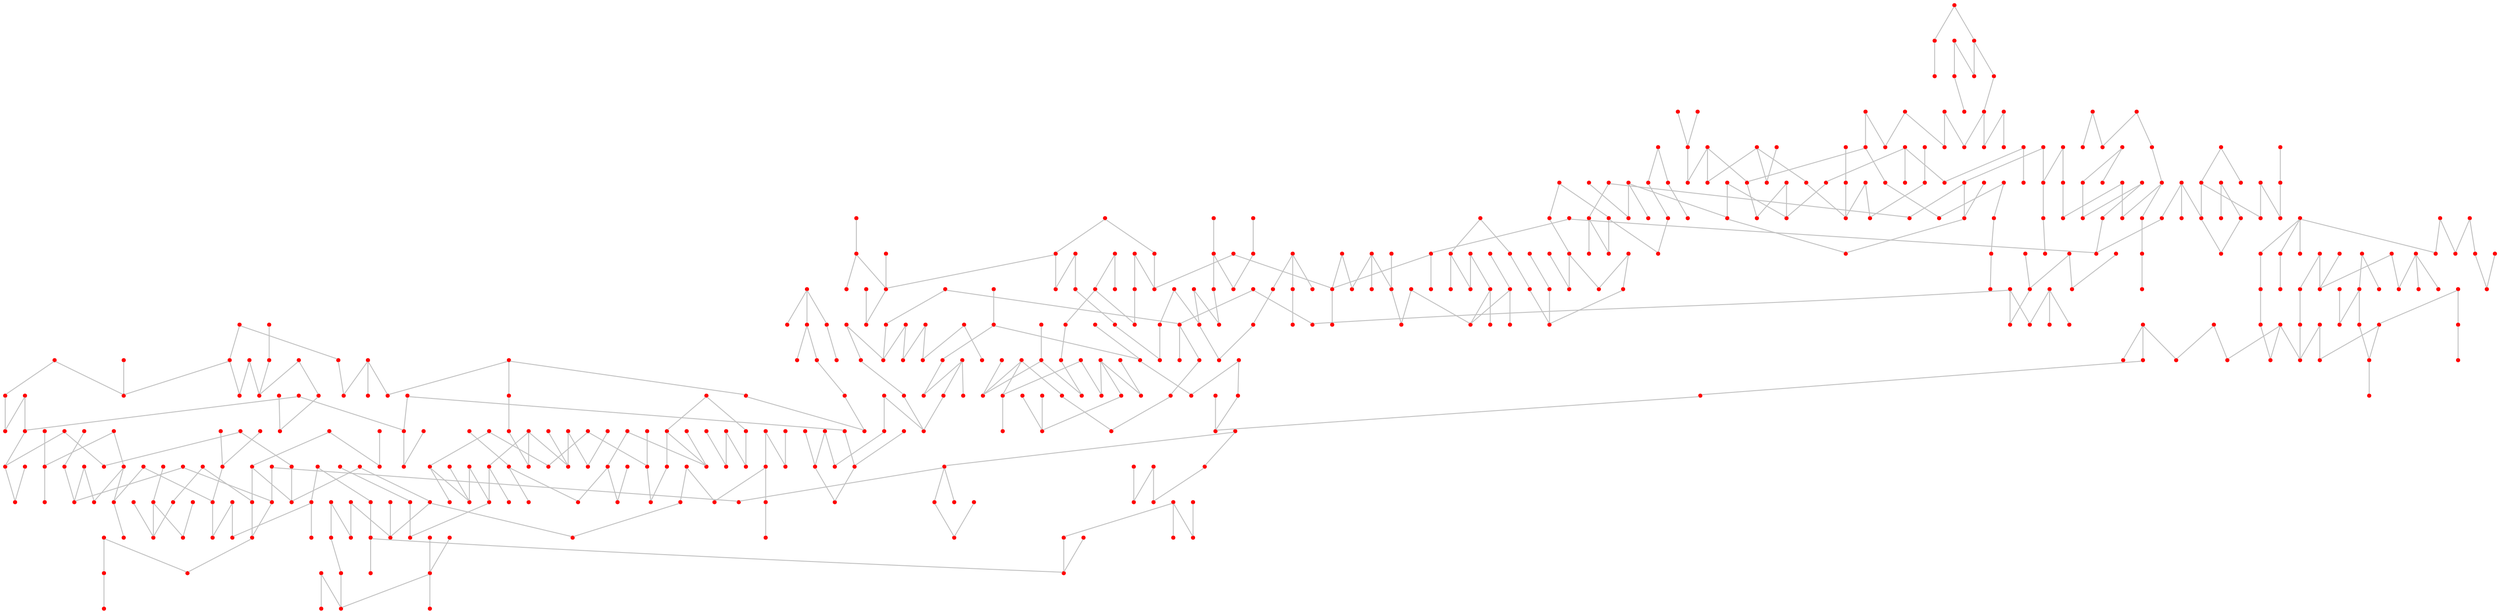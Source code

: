 graph {
	0 [color=red pos="0.3517274684859548,0.2370518096036638!" shape=point]
	1 [color=red pos="1.5792302982803048,2.03276057675794!" shape=point]
	2 [color=red pos="3.975371419140703,3.938641395704263!" shape=point]
	3 [color=red pos="1.9848417841210901,1.0213774277176224!" shape=point]
	4 [color=red pos="1.923145397673883,2.530589422005748!" shape=point]
	5 [color=red pos="0.7516578835816494,1.1096120975234105!" shape=point]
	6 [color=red pos="0.40610075414151314,3.0517814511703056!" shape=point]
	7 [color=red pos="2.243244644068139,3.405721314765057!" shape=point]
	8 [color=red pos="0.3757996949662692,3.313151112382612!" shape=point]
	9 [color=red pos="2.661561047123314,3.8623735046445913!" shape=point]
	10 [color=red pos="3.0417413083044327,1.6720172953031676!" shape=point]
	11 [color=red pos="3.3212357995581065,3.347755931094266!" shape=point]
	12 [color=red pos="1.8045623207651729,2.341246391093221!" shape=point]
	13 [color=red pos="1.873079155726876,2.409614321984688!" shape=point]
	14 [color=red pos="3.504476000759697,1.629675868357467!" shape=point]
	15 [color=red pos="3.523797703769182,1.6864488410926914!" shape=point]
	16 [color=red pos="0.8901248921188647,1.5527487381377658!" shape=point]
	17 [color=red pos="3.50039463395324,3.559959891751735!" shape=point]
	18 [color=red pos="3.5862355488195985,3.9198949405993186!" shape=point]
	19 [color=red pos="2.8007988132478476,1.5699576370458175!" shape=point]
	20 [color=red pos="1.634804000791152,1.4590511744475334!" shape=point]
	21 [color=red pos="3.17927447994865,0.07923352037603415!" shape=point]
	22 [color=red pos="2.9665240433320523,3.6221974223563334!" shape=point]
	23 [color=red pos="0.39708545695414754,0.3644792357490818!" shape=point]
	24 [color=red pos="0.09231105189198452,1.4853728072489378!" shape=point]
	25 [color=red pos="3.978852832002405,0.11057622785760923!" shape=point]
	26 [color=red pos="2.4253021635965557,2.684575972583307!" shape=point]
	27 [color=red pos="1.3831068704706428,3.7339227259934438!" shape=point]
	28 [color=red pos="1.8883857913233228,1.5754232947722646!" shape=point]
	29 [color=red pos="1.0448243320631514,2.178714013566558!" shape=point]
	30 [color=red pos="2.9985676162736716,3.317460979117295!" shape=point]
	31 [color=red pos="1.8110120938442624,0.6946472283885528!" shape=point]
	32 [color=red pos="3.003013929346968,0.18215179517961033!" shape=point]
	33 [color=red pos="0.36227026423662245,1.056357601453167!" shape=point]
	34 [color=red pos="3.6312558896109355,1.3356550034056869!" shape=point]
	35 [color=red pos="0.7535508784752771,3.948169502995995!" shape=point]
	36 [color=red pos="3.104307295567777,3.939749978395154!" shape=point]
	37 [color=red pos="0.4582946387000808,3.243508093673599!" shape=point]
	38 [color=red pos="1.4189606687781264,1.1485300958937366!" shape=point]
	39 [color=red pos="3.924945063107854,3.7962848176762596!" shape=point]
	40 [color=red pos="1.4173117284551844,1.002301060517032!" shape=point]
	41 [color=red pos="0.6712445501465902,3.865914036757357!" shape=point]
	42 [color=red pos="0.32182101490913695,1.8653152391094054!" shape=point]
	43 [color=red pos="2.4411680311289965,1.4966426787696738!" shape=point]
	44 [color=red pos="2.5474528457728773,2.3619836063239434!" shape=point]
	45 [color=red pos="1.4424147826681395,0.36249838686243807!" shape=point]
	46 [color=red pos="3.684354299155233,3.9925509695697814!" shape=point]
	47 [color=red pos="2.3984195907633667,1.372561098569208!" shape=point]
	48 [color=red pos="0.7862885147093364,3.391589507623732!" shape=point]
	49 [color=red pos="1.36575469892201,1.0320409289193577!" shape=point]
	50 [color=red pos="2.1021857979311642,2.9094151966289927!" shape=point]
	51 [color=red pos="2.163147733214853,0.43151926387767814!" shape=point]
	52 [color=red pos="1.867419088248564,3.291106611949424!" shape=point]
	53 [color=red pos="0.6643338578856501,1.548163548177195!" shape=point]
	54 [color=red pos="2.752755713545973,0.6320702815385655!" shape=point]
	55 [color=red pos="1.9591944292931087,3.0069648736566505!" shape=point]
	56 [color=red pos="3.706966341944189,2.412608503418413!" shape=point]
	57 [color=red pos="3.8505679237266364,1.6980180459027134!" shape=point]
	58 [color=red pos="1.0064344398018799,1.429822365103826!" shape=point]
	59 [color=red pos="1.3160326809826652,1.64316093695341!" shape=point]
	60 [color=red pos="2.2204749603344656,1.8045383077882597!" shape=point]
	61 [color=red pos="2.5687453494343924,1.2517281232785002!" shape=point]
	62 [color=red pos="1.2835401621294826,3.944335012565976!" shape=point]
	63 [color=red pos="2.3400852687414653,0.283034273980205!" shape=point]
	64 [color=red pos="3.1071014560852204,3.5725285290685913!" shape=point]
	65 [color=red pos="1.6626562731570815,1.303586452882298!" shape=point]
	66 [color=red pos="3.0329162749779917,2.832345218554992!" shape=point]
	67 [color=red pos="2.9788325356242704,0.7700702788391882!" shape=point]
	68 [color=red pos="2.6833494969152047,1.3570552687962252!" shape=point]
	69 [color=red pos="3.636193492522181,2.396845907008293!" shape=point]
	70 [color=red pos="2.662244050516106,0.306298635742257!" shape=point]
	71 [color=red pos="3.1932222347448858,2.5145832017991236!" shape=point]
	72 [color=red pos="2.8712402098175773,2.064899678825174!" shape=point]
	73 [color=red pos="1.3613067748445973,2.385555844630185!" shape=point]
	74 [color=red pos="2.809441446321,0.6477443549826973!" shape=point]
	75 [color=red pos="0.6628690916610829,0.48959713861706433!" shape=point]
	76 [color=red pos="3.6779419498356907,2.6410770170962157!" shape=point]
	77 [color=red pos="3.5191484655636502,1.16761359395394!" shape=point]
	78 [color=red pos="2.9366893713468034,0.4063766343739639!" shape=point]
	79 [color=red pos="2.0281641161055104,1.5295291853861936!" shape=point]
	80 [color=red pos="3.8899015782249338,1.8776646269090107!" shape=point]
	81 [color=red pos="1.23972798697843,1.4126508404586353!" shape=point]
	82 [color=red pos="3.907521854049104,2.4714039476808316!" shape=point]
	83 [color=red pos="0.33897675662482385,2.7164572575744472!" shape=point]
	84 [color=red pos="2.048782329504926,0.26396328354655285!" shape=point]
	85 [color=red pos="1.8870314279657334,1.338098889930218!" shape=point]
	86 [color=red pos="1.8986511283717453,1.6260164214380453!" shape=point]
	87 [color=red pos="0.3014100588080004,3.4421778840790442!" shape=point]
	88 [color=red pos="3.808285286810829,3.2710240109760056!" shape=point]
	89 [color=red pos="3.6945223147460946,0.1722661077440848!" shape=point]
	90 [color=red pos="1.6123061571559067,2.07735378322896!" shape=point]
	91 [color=red pos="3.535631649529736,1.9179008115074012!" shape=point]
	92 [color=red pos="3.8731515296284003,0.3045574987324837!" shape=point]
	93 [color=red pos="0.3364399289955058,0.12122778451258309!" shape=point]
	94 [color=red pos="3.436731602361928,0.999120138265392!" shape=point]
	95 [color=red pos="1.5052126208952403,1.860297492481155!" shape=point]
	96 [color=red pos="0.6296592846766242,3.6981681619657216!" shape=point]
	97 [color=red pos="3.4540988046007692,0.48936016452035025!" shape=point]
	98 [color=red pos="3.1997576588171475,2.6820305720710906!" shape=point]
	99 [color=red pos="0.9294719087885057,2.301073754372527!" shape=point]
	100 [color=red pos="2.2669788467843865,2.7700729275143328!" shape=point]
	101 [color=red pos="0.2247678957211079,0.14613254252825936!" shape=point]
	102 [color=red pos="1.5366546377668184,3.864039853508111!" shape=point]
	103 [color=red pos="1.661980986572714,1.7871637464543126!" shape=point]
	104 [color=red pos="3.124642240968196,0.6172771870815272!" shape=point]
	105 [color=red pos="0.3347276947133646,3.928195219183495!" shape=point]
	106 [color=red pos="3.490088613968682,0.050694184517240615!" shape=point]
	107 [color=red pos="2.916316434249119,2.5318829957077487!" shape=point]
	108 [color=red pos="3.152344265898565,2.9796727138139407!" shape=point]
	109 [color=red pos="2.553926993081256,2.4326339889530035!" shape=point]
	110 [color=red pos="2.1129950010299456,2.9070965554691655!" shape=point]
	111 [color=red pos="2.2017032250968236,0.9732969377883509!" shape=point]
	112 [color=red pos="0.11955482860739419,2.9736428656735834!" shape=point]
	113 [color=red pos="2.164098747328481,1.4930560239389905!" shape=point]
	114 [color=red pos="0.7308416264576207,0.030951313523901458!" shape=point]
	115 [color=red pos="2.285601677027904,0.3782471933643303!" shape=point]
	116 [color=red pos="2.0492757301440045,0.028674777232585935!" shape=point]
	117 [color=red pos="3.853101348936562,1.9816321807938193!" shape=point]
	118 [color=red pos="1.1201704221707751,0.7465945459151873!" shape=point]
	119 [color=red pos="3.722736238822631,1.607570245864736!" shape=point]
	120 [color=red pos="1.7531596707138606,2.017232288831509!" shape=point]
	121 [color=red pos="0.37913161340267765,0.9647820545611103!" shape=point]
	122 [color=red pos="2.490425724175983,1.8686378610758747!" shape=point]
	123 [color=red pos="0.8381506670323495,3.899471124536864!" shape=point]
	124 [color=red pos="2.365457757898022,0.8807223566917521!" shape=point]
	125 [color=red pos="2.023473541014468,2.970617896457712!" shape=point]
	126 [color=red pos="0.13775638082067276,3.4192867973379286!" shape=point]
	127 [color=red pos="0.6053359721998728,1.7881683805582131!" shape=point]
	128 [color=red pos="1.2478451217435964,0.15927204449794274!" shape=point]
	129 [color=red pos="3.0849433370786667,3.03944930382453!" shape=point]
	130 [color=red pos="3.5252019215517527,2.399954609156626!" shape=point]
	131 [color=red pos="1.6150929201379678,0.14232155815891812!" shape=point]
	132 [color=red pos="0.9324781627774641,3.3896241846616237!" shape=point]
	133 [color=red pos="3.2082013547930828,0.4580115025330347!" shape=point]
	134 [color=red pos="2.741906779298782,2.9048541367936416!" shape=point]
	135 [color=red pos="1.8983502360664692,0.9427924405810875!" shape=point]
	136 [color=red pos="1.287696711351355,0.7200303820785083!" shape=point]
	137 [color=red pos="3.739090612113049,2.9691208586069617!" shape=point]
	138 [color=red pos="0.31951941705881204,1.318494318707764!" shape=point]
	139 [color=red pos="2.3399339692863506,0.9245870352807213!" shape=point]
	140 [color=red pos="3.956459034051113,1.503059738186899!" shape=point]
	141 [color=red pos="1.1276500045254707,3.3108514085940692!" shape=point]
	142 [color=red pos="0.8155505901593667,0.3632742655945198!" shape=point]
	143 [color=red pos="0.27521414242833186,1.4358780401603157!" shape=point]
	144 [color=red pos="3.3710518711217965,0.30931088754527725!" shape=point]
	145 [color=red pos="2.9849168013331324,1.6072954396864865!" shape=point]
	146 [color=red pos="1.3890205580899981,3.1368015559315507!" shape=point]
	147 [color=red pos="1.1913828234695893,3.757277849880595!" shape=point]
	148 [color=red pos="1.4911459847032367,2.7000777055050875!" shape=point]
	149 [color=red pos="1.2902731301880155,0.5456828321594291!" shape=point]
	150 [color=red pos="2.223736372855676,3.5709690800438016!" shape=point]
	151 [color=red pos="1.8019492683126863,2.2402482749060124!" shape=point]
	152 [color=red pos="0.7485344957156399,2.282822527850684!" shape=point]
	153 [color=red pos="3.7173965683853196,0.9781757989702422!" shape=point]
	154 [color=red pos="3.1557303110420873,1.5423453919078969!" shape=point]
	155 [color=red pos="0.9821427695541756,2.384501791513796!" shape=point]
	156 [color=red pos="1.7434546450759676,1.0495600462250168!" shape=point]
	157 [color=red pos="3.990433718688556,2.0761913502297933!" shape=point]
	158 [color=red pos="2.2535571526847265,0.38001955526555786!" shape=point]
	159 [color=red pos="0.8228776773498763,0.6141235730712715!" shape=point]
	160 [color=red pos="1.9453558053115048,3.250873740160867!" shape=point]
	161 [color=red pos="1.0431134897343877,0.9541250097962597!" shape=point]
	162 [color=red pos="1.965509522489906,2.8880998648838605!" shape=point]
	163 [color=red pos="1.357605144457826,1.6659262864261617!" shape=point]
	164 [color=red pos="0.2771534457371496,3.8537787813719144!" shape=point]
	165 [color=red pos="0.28108009491737684,1.1009085910459713!" shape=point]
	166 [color=red pos="2.381716550266714,2.751492884134849!" shape=point]
	167 [color=red pos="0.9392026870325325,1.1936999191105655!" shape=point]
	168 [color=red pos="0.713172629022254,1.3584019394558333!" shape=point]
	169 [color=red pos="1.9897351250809212,3.9742558738620035!" shape=point]
	170 [color=red pos="3.212645239873951,3.936026860470547!" shape=point]
	171 [color=red pos="3.5265223295832375,0.7389691255051178!" shape=point]
	172 [color=red pos="2.412295969721495,1.4203215021312574!" shape=point]
	173 [color=red pos="1.0760791247372445,3.757534750736786!" shape=point]
	174 [color=red pos="2.2698127655213827,3.781367442933372!" shape=point]
	175 [color=red pos="0.34499656895732667,1.2576824290805457!" shape=point]
	176 [color=red pos="3.863254615903903,1.0406007518213505!" shape=point]
	177 [color=red pos="0.5917513726215962,3.123162426306135!" shape=point]
	178 [color=red pos="2.0554376784701978,1.981012247259316!" shape=point]
	179 [color=red pos="3.645699502028697,0.5268278574103609!" shape=point]
	180 [color=red pos="2.8570718727400806,1.318588811486761!" shape=point]
	181 [color=red pos="0.5937982357892668,2.2478215617099924!" shape=point]
	182 [color=red pos="3.211235615973232,3.097229261827717!" shape=point]
	183 [color=red pos="0.964614827289481,1.8855320547038272!" shape=point]
	184 [color=red pos="2.0557944185738997,2.6972723705622688!" shape=point]
	185 [color=red pos="0.03923895690619794,3.830538042706508!" shape=point]
	186 [color=red pos="3.5675629299997893,1.1664987735519938!" shape=point]
	187 [color=red pos="2.019238309888578,2.708602539624004!" shape=point]
	188 [color=red pos="3.5025495800879183,0.26916645882788703!" shape=point]
	189 [color=red pos="1.5886962766126684,0.9360878359505129!" shape=point]
	190 [color=red pos="3.6009141587348266,3.4539934420763605!" shape=point]
	191 [color=red pos="2.2627802670828316,0.9873849623583464!" shape=point]
	192 [color=red pos="0.9660322695530303,0.032163845373251565!" shape=point]
	193 [color=red pos="0.11687735965796664,1.6864504257167057!" shape=point]
	194 [color=red pos="0.12152510583165688,3.9000189840980886!" shape=point]
	195 [color=red pos="1.3883739816983502,0.3785242534227504!" shape=point]
	196 [color=red pos="3.5889538456236236,3.8203786738117667!" shape=point]
	197 [color=red pos="1.4893156036563986,2.684329128684958!" shape=point]
	198 [color=red pos="1.9543372557566863,0.7239770872526234!" shape=point]
	199 [color=red pos="2.2286327630908915,3.498954533986291!" shape=point]
	200 [color=red pos="0.8300179545649713,2.852305346272025!" shape=point]
	201 [color=red pos="2.366662268285059,0.9819252813755894!" shape=point]
	202 [color=red pos="3.113684627803471,1.5889827851853822!" shape=point]
	203 [color=red pos="3.0070312425260273,3.044881171373461!" shape=point]
	204 [color=red pos="1.3879560116753393,1.2700549561996075!" shape=point]
	205 [color=red pos="1.086549115578706,2.9239672924407953!" shape=point]
	206 [color=red pos="2.5938491431948187,0.26146537401455916!" shape=point]
	207 [color=red pos="2.061225342216023,2.1235984057729205!" shape=point]
	208 [color=red pos="0.3847700778515897,2.253268367206556!" shape=point]
	209 [color=red pos="1.4267829752173222,0.6535658236723063!" shape=point]
	210 [color=red pos="3.3957173142629156,2.977896353910524!" shape=point]
	211 [color=red pos="2.3578424760120633,2.638653041660318!" shape=point]
	212 [color=red pos="0.4410184315115262,2.1639983956336857!" shape=point]
	213 [color=red pos="1.462527260369904,0.3290588958091094!" shape=point]
	214 [color=red pos="0.40822444694951887,2.0590464588397266!" shape=point]
	215 [color=red pos="2.1592160143967605,1.8056615739556618!" shape=point]
	216 [color=red pos="3.1653672408933846,1.2058722257270023!" shape=point]
	217 [color=red pos="0.17575332945687272,0.06749694953985985!" shape=point]
	218 [color=red pos="0.915725264581905,0.5510272159600218!" shape=point]
	219 [color=red pos="3.3532150631955724,3.2232417702085514!" shape=point]
	220 [color=red pos="2.8865033445990234,1.153221026612254!" shape=point]
	221 [color=red pos="3.463630491400703,2.801564152578285!" shape=point]
	222 [color=red pos="2.417717091882113,1.5544346148447645!" shape=point]
	223 [color=red pos="2.726456835707351,3.0369273449120304!" shape=point]
	224 [color=red pos="2.666433146173377,1.945031961411047!" shape=point]
	225 [color=red pos="3.2988987230579587,1.4364360363848458!" shape=point]
	226 [color=red pos="3.77679573745051,1.093440789898346!" shape=point]
	227 [color=red pos="1.1187586515421923,3.2416493948704264!" shape=point]
	228 [color=red pos="0.6734494806335602,0.5652863398580608!" shape=point]
	229 [color=red pos="1.8247026891649338,3.1693834488263914!" shape=point]
	230 [color=red pos="3.8902791172740585,1.0584779627432286!" shape=point]
	231 [color=red pos="2.371980509329724,3.522980565402178!" shape=point]
	232 [color=red pos="3.3990114823778526,2.201695904048639!" shape=point]
	233 [color=red pos="1.8184875909296592,0.13953850520207256!" shape=point]
	234 [color=red pos="0.37708953736210393,0.3899106855145922!" shape=point]
	235 [color=red pos="3.5264509633239824,1.2261361090092944!" shape=point]
	236 [color=red pos="0.8163131668414243,2.8570433793529637!" shape=point]
	237 [color=red pos="0.2650851995026162,2.1708294071642293!" shape=point]
	238 [color=red pos="1.5371525528802454,0.8024504919125799!" shape=point]
	239 [color=red pos="0.31161605388795666,2.3838063297035803!" shape=point]
	240 [color=red pos="1.371456265738845,1.205781445795231!" shape=point]
	241 [color=red pos="2.402863926292543,0.4505126239660524!" shape=point]
	242 [color=red pos="0.5904311739235069,1.8771158349170394!" shape=point]
	243 [color=red pos="2.5320519685869454,0.9579249759464572!" shape=point]
	244 [color=red pos="3.0639368248516803,0.6853600251094338!" shape=point]
	245 [color=red pos="0.35105774145591706,3.2068779192112107!" shape=point]
	246 [color=red pos="3.8216073882410835,0.8615893437787165!" shape=point]
	247 [color=red pos="1.4006280141283916,0.47131410570717636!" shape=point]
	248 [color=red pos="0.21258994951056387,0.4858123360033808!" shape=point]
	249 [color=red pos="1.5042187826312947,2.6751906033291126!" shape=point]
	250 [color=red pos="3.92735158930862,2.3305462250390483!" shape=point]
	251 [color=red pos="2.9185623790238098,0.4398463823195575!" shape=point]
	252 [color=red pos="1.8584310147513121,3.2042818673999327!" shape=point]
	253 [color=red pos="2.1804091100839016,1.8483408585389962!" shape=point]
	254 [color=red pos="3.645128115321572,1.0153548195068423!" shape=point]
	255 [color=red pos="0.21767864574724083,0.9287045082241789!" shape=point]
	256 [color=red pos="0.14525611605672717,0.5550135884003704!" shape=point]
	257 [color=red pos="2.3101911195762312,0.22008198361578302!" shape=point]
	258 [color=red pos="1.6509344498294931,3.0368885994226034!" shape=point]
	259 [color=red pos="3.948912256004271,1.4690033235215902!" shape=point]
	260 [color=red pos="0.8477981032193815,2.8926367214347213!" shape=point]
	261 [color=red pos="3.8867180181275347,3.2626618853608123!" shape=point]
	262 [color=red pos="2.423729583426504,2.62999218052147!" shape=point]
	263 [color=red pos="1.3867948675924673,2.666242508375564!" shape=point]
	264 [color=red pos="0.9195835474230427,3.6514339986901225!" shape=point]
	265 [color=red pos="0.40196098915396794,3.7831039033977643!" shape=point]
	266 [color=red pos="3.999547285686221,2.727974608243771!" shape=point]
	267 [color=red pos="0.2573679313782713,2.646221811619278!" shape=point]
	268 [color=red pos="1.697350082832255,0.3296546267137743!" shape=point]
	269 [color=red pos="2.5272864712640786,1.96589990206121!" shape=point]
	270 [color=red pos="3.703037013676627,2.1299855924981443!" shape=point]
	271 [color=red pos="2.2059065085998695,1.9734809135069238!" shape=point]
	272 [color=red pos="0.8395170474537781,0.8918722706354436!" shape=point]
	273 [color=red pos="1.0898493581410915,1.4624229913033675!" shape=point]
	274 [color=red pos="3.6970663221219797,3.8064365349557656!" shape=point]
	275 [color=red pos="0.6879585945086788,3.1174258416635694!" shape=point]
	276 [color=red pos="3.7769181039316106,2.10030208637444!" shape=point]
	277 [color=red pos="2.0524564015945903,3.0245165996339263!" shape=point]
	278 [color=red pos="1.0404835055002097,1.767847230457277!" shape=point]
	279 [color=red pos="2.4283559045621086,3.7386344841419343!" shape=point]
	280 [color=red pos="0.2746172858785303,1.98835440614911!" shape=point]
	281 [color=red pos="3.536911451707198,0.9689183690468837!" shape=point]
	282 [color=red pos="3.9221852213725783,1.3130694300265309!" shape=point]
	283 [color=red pos="2.7382446579908177,2.1335209009757503!" shape=point]
	284 [color=red pos="1.1387677881491225,1.1636807412817687!" shape=point]
	285 [color=red pos="3.267686261836132,3.130177779661341!" shape=point]
	286 [color=red pos="1.7004618107135294,2.1032893217225586!" shape=point]
	287 [color=red pos="3.688743691219489,1.7175947802831644!" shape=point]
	288 [color=red pos="1.3210937493925532,2.097965717550397!" shape=point]
	289 [color=red pos="0.9717805557077561,2.680161202239911!" shape=point]
	290 [color=red pos="1.0733977971912747,3.100623278946377!" shape=point]
	291 [color=red pos="0.46217828278330897,2.0207883088763814!" shape=point]
	292 [color=red pos="2.845762961504977,2.609481867816919!" shape=point]
	293 [color=red pos="1.2505879616555404,2.8331428432944894!" shape=point]
	294 [color=red pos="1.368636253948877,0.27125074095346235!" shape=point]
	295 [color=red pos="3.919352612137986,2.5909466460749084!" shape=point]
	296 [color=red pos="0.796226775809358,0.12248265157569938!" shape=point]
	297 [color=red pos="2.7747169680422106,3.749344315747105!" shape=point]
	298 [color=red pos="3.5164182005680726,3.7841370522449393!" shape=point]
	299 [color=red pos="0.8877846196876296,2.635843988904434!" shape=point]
	300 [color=red pos="2.6349494324840923,2.845362536442556!" shape=point]
	301 [color=red pos="0.7566018873853939,0.2026244973805631!" shape=point]
	302 [color=red pos="1.6962185812947728,2.738004692168922!" shape=point]
	303 [color=red pos="2.975849223982871,3.9117824821062106!" shape=point]
	304 [color=red pos="1.1968399400240073,1.4960703746043889!" shape=point]
	305 [color=red pos="0.015218329295707989,2.726934789645141!" shape=point]
	306 [color=red pos="1.0603425313825663,0.7951557893364001!" shape=point]
	307 [color=red pos="3.3887658475095157,2.9349443919748763!" shape=point]
	308 [color=red pos="3.6886629511240074,3.8253426862877116!" shape=point]
	309 [color=red pos="3.1598636407614396,1.637044524531726!" shape=point]
	310 [color=red pos="2.7161573150977696,3.0984543459218745!" shape=point]
	311 [color=red pos="0.5586992012721637,3.940479359537065!" shape=point]
	312 [color=red pos="1.1754974840830124,2.8865442938126504!" shape=point]
	313 [color=red pos="0.5600784491768067,0.5902159072833131!" shape=point]
	314 [color=red pos="0.9806920343396652,2.0352849083611226!" shape=point]
	315 [color=red pos="1.3288933873482653,0.39719087943451736!" shape=point]
	316 [color=red pos="0.6178257765941373,1.6965555593907253!" shape=point]
	317 [color=red pos="0.4223098489067274,1.2697691942435818!" shape=point]
	318 [color=red pos="1.2164637522232864,1.8127950873719194!" shape=point]
	319 [color=red pos="1.9302347628477072,3.0787114806921205!" shape=point]
	320 [color=red pos="3.640732257910016,2.1567130741598097!" shape=point]
	321 [color=red pos="0.6429690371372381,0.8915052667449457!" shape=point]
	322 [color=red pos="0.7202855331992875,3.547476055415948!" shape=point]
	323 [color=red pos="2.4506254429427248,0.5722593948787793!" shape=point]
	324 [color=red pos="1.17570618687169,1.728936786292547!" shape=point]
	325 [color=red pos="1.1283738656921232,0.7672535291868812!" shape=point]
	326 [color=red pos="3.2846414656305463,1.3665586698790277!" shape=point]
	327 [color=red pos="2.4088447979638534,0.029813986279691562!" shape=point]
	328 [color=red pos="2.573540863953496,3.4535084188004563!" shape=point]
	329 [color=red pos="1.559595960945587,1.9397253099743255!" shape=point]
	330 [color=red pos="0.5769461378952574,1.4071209063940757!" shape=point]
	331 [color=red pos="0.9370432394892849,0.3628875560557363!" shape=point]
	332 [color=red pos="2.295434140455717,2.4844058554456!" shape=point]
	333 [color=red pos="3.209367013354548,3.233373961200696!" shape=point]
	334 [color=red pos="0.4521533483658291,1.3473379861620876!" shape=point]
	335 [color=red pos="2.899962047912267,3.5060546024901407!" shape=point]
	336 [color=red pos="1.5655127591005331,1.8609032009005078!" shape=point]
	337 [color=red pos="3.3027034724042794,3.8370090558782066!" shape=point]
	338 [color=red pos="3.451446585964001,2.7894187414431797!" shape=point]
	339 [color=red pos="0.387969970393085,1.663293671819417!" shape=point]
	340 [color=red pos="3.4647636267291855,1.1492908298615516!" shape=point]
	341 [color=red pos="3.4586898105338073,2.236497318136811!" shape=point]
	342 [color=red pos="0.18892816996057915,0.37964244073664544!" shape=point]
	343 [color=red pos="1.5543829172392822,2.018373524776858!" shape=point]
	344 [color=red pos="3.951490362216012,3.2916139919305936!" shape=point]
	345 [color=red pos="2.8967635820275235,2.00448200369953!" shape=point]
	346 [color=red pos="3.197714067989893,0.3294905566221682!" shape=point]
	347 [color=red pos="2.1460408752776226,3.110944040782566!" shape=point]
	348 [color=red pos="3.194141643320955,2.6009347259581097!" shape=point]
	349 [color=red pos="3.184968636439055,1.662320885495335!" shape=point]
	350 [color=red pos="1.998509438141053,2.642535894418009!" shape=point]
	351 [color=red pos="1.8074924149388587,2.724110711901131!" shape=point]
	352 [color=red pos="3.1124776145895425,3.0527653583923673!" shape=point]
	353 [color=red pos="3.8792165551571793,3.7321319162195876!" shape=point]
	354 [color=red pos="0.749267888830973,1.9883721043105695!" shape=point]
	355 [color=red pos="0.4932273541791843,3.457669742659234!" shape=point]
	356 [color=red pos="0.9711176323986948,2.06493189258366!" shape=point]
	357 [color=red pos="1.6222825873971076,3.2918257277253105!" shape=point]
	358 [color=red pos="0.9342976192599832,1.3945836649117753!" shape=point]
	359 [color=red pos="2.6359992250462327,2.5222979553633094!" shape=point]
	360 [color=red pos="2.0745428621489843,0.789005336914296!" shape=point]
	361 [color=red pos="1.0367998841560588,3.9815823334621543!" shape=point]
	362 [color=red pos="1.3669574514777132,0.163620150290825!" shape=point]
	363 [color=red pos="1.0061435624345143,2.656546287426187!" shape=point]
	364 [color=red pos="2.4171422374294003,2.1281383892217582!" shape=point]
	365 [color=red pos="2.8858234370536913,3.427345871387639!" shape=point]
	366 [color=red pos="2.1746231554674527,3.3938824111985744!" shape=point]
	367 [color=red pos="1.0633966740627931,3.363566329551918!" shape=point]
	368 [color=red pos="1.7830878879772043,2.2433620007965542!" shape=point]
	369 [color=red pos="3.0494095634782603,2.1275799350033116!" shape=point]
	370 [color=red pos="2.6714448067583865,2.186311366186713!" shape=point]
	371 [color=red pos="3.9284124683048,0.5935137196784503!" shape=point]
	372 [color=red pos="0.14407145899465013,0.504947808208577!" shape=point]
	373 [color=red pos="0.3605927266331084,0.5515253277165035!" shape=point]
	374 [color=red pos="0.7359608121229759,3.2412148583379143!" shape=point]
	375 [color=red pos="0.09810101989940678,2.117237020829128!" shape=point]
	376 [color=red pos="0.3752730978403873,2.8302253791811633!" shape=point]
	377 [color=red pos="1.6485409005914575,3.1971928078745293!" shape=point]
	378 [color=red pos="1.27502053239557,2.7209207448164587!" shape=point]
	379 [color=red pos="2.3285766506676704,1.0947599448310146!" shape=point]
	380 [color=red pos="1.64223865800508,0.6616449285155217!" shape=point]
	381 [color=red pos="3.2087299040314226,0.2744113167566957!" shape=point]
	382 [color=red pos="0.6333806163533855,3.7744438566466987!" shape=point]
	383 [color=red pos="0.560113534991125,0.9930506722689172!" shape=point]
	384 [color=red pos="1.83674935713214,2.3668201550120798!" shape=point]
	385 [color=red pos="0.5582103417439019,0.8009194215924151!" shape=point]
	386 [color=red pos="0.49026510251008126,1.8298382563649458!" shape=point]
	387 [color=red pos="3.861940498419001,1.5247055920402!" shape=point]
	388 [color=red pos="3.434595788637046,1.438595403583057!" shape=point]
	389 [color=red pos="2.8230827047119975,3.0106009776811535!" shape=point]
	390 [color=red pos="3.05487706537502,2.6408064236715147!" shape=point]
	391 [color=red pos="2.673146333292925,1.494082388729944!" shape=point]
	392 [color=red pos="1.0187083869312108,0.3292794508381154!" shape=point]
	393 [color=red pos="3.4395265756441673,0.3859993905536112!" shape=point]
	394 [color=red pos="2.2252075641971296,3.847379909830782!" shape=point]
	395 [color=red pos="0.05536001708367788,0.19410462911757342!" shape=point]
	396 [color=red pos="3.539643731887491,0.0479034712518005!" shape=point]
	397 [color=red pos="1.5779354004612083,2.865419654308521!" shape=point]
	398 [color=red pos="1.6256440866125628,2.572391853495612!" shape=point]
	399 [color=red pos="2.1991404706387048,1.0776637163392078!" shape=point]
	400 [color=red pos="2.629824122569751,3.7769269341075646!" shape=point]
	401 [color=red pos="0.8812892933905974,3.364376567068923!" shape=point]
	402 [color=red pos="2.4620234957085856,3.3371691786050257!" shape=point]
	403 [color=red pos="3.6640143538579917,0.4820822993335674!" shape=point]
	404 [color=red pos="0.5382002620807604,0.21784152949002067!" shape=point]
	405 [color=red pos="2.5736551837355197,2.3898418088371085!" shape=point]
	406 [color=red pos="0.9045597570426649,1.6878296182538963!" shape=point]
	407 [color=red pos="0.47365190954520653,2.172991246033786!" shape=point]
	408 [color=red pos="2.098109372881127,3.656204583735439!" shape=point]
	409 [color=red pos="1.158314890773089,2.949424874110039!" shape=point]
	410 [color=red pos="3.136229038994763,2.5785190529425908!" shape=point]
	411 [color=red pos="2.7897014198105827,2.609996283614655!" shape=point]
	412 [color=red pos="3.9768648134261886,2.8012798732691215!" shape=point]
	413 [color=red pos="3.5860705365614183,2.7604342819968006!" shape=point]
	414 [color=red pos="1.445238892794551,1.1981684270596218!" shape=point]
	415 [color=red pos="3.928472775416011,2.7572168512613064!" shape=point]
	416 [color=red pos="3.7764578863217984,1.5241625813431314!" shape=point]
	417 [color=red pos="0.38886663712982905,2.336722152308496!" shape=point]
	418 [color=red pos="1.7182438093574026,0.025707626058571353!" shape=point]
	419 [color=red pos="0.54725016716006,0.30037968207886223!" shape=point]
	420 [color=red pos="3.3532165850150353,0.5317297429090004!" shape=point]
	421 [color=red pos="1.0593032383402625,0.5553579930034322!" shape=point]
	422 [color=red pos="0.3383925518731692,0.9410054223135749!" shape=point]
	423 [color=red pos="2.8863794505129796,1.0847815259893219!" shape=point]
	424 [color=red pos="2.075900353168375,1.3028632510021376!" shape=point]
	425 [color=red pos="3.667624603358716,0.5954484665779072!" shape=point]
	426 [color=red pos="1.297339313392118,1.1066310038197509!" shape=point]
	427 [color=red pos="1.094137689614818,2.6164570838348613!" shape=point]
	428 [color=red pos="1.9700172985525328,1.5562597175769732!" shape=point]
	429 [color=red pos="1.9565614271175544,3.462074943380197!" shape=point]
	430 [color=red pos="1.4472848323626106,1.9920836972215548!" shape=point]
	431 [color=red pos="1.782769771239677,3.2292094729949876!" shape=point]
	432 [color=red pos="3.0963374125716245,2.271080292358919!" shape=point]
	433 [color=red pos="2.6897271014553046,3.1934979866983357!" shape=point]
	434 [color=red pos="2.900096191703033,1.7065981417721985!" shape=point]
	435 [color=red pos="0.3345972564287565,3.9581247951223264!" shape=point]
	436 [color=red pos="1.4474057400896663,1.8113454662714665!" shape=point]
	437 [color=red pos="3.7187184865575884,0.36150040432986064!" shape=point]
	438 [color=red pos="0.40677095272397645,2.1708686418530436!" shape=point]
	439 [color=red pos="2.7068682654812717,2.263076435403493!" shape=point]
	440 [color=red pos="2.5213859441110187,1.8992058712497495!" shape=point]
	441 [color=red pos="1.28784036965033,3.8113781572557683!" shape=point]
	442 [color=red pos="3.3650897883080355,1.2302707758994185!" shape=point]
	443 [color=red pos="1.7236210954502424,1.2324431892680692!" shape=point]
	444 [color=red pos="3.408981880406372,3.179452140155927!" shape=point]
	445 [color=red pos="3.593468991341052,2.943811949971109!" shape=point]
	446 [color=red pos="0.12003749957627674,0.238089115691142!" shape=point]
	447 [color=red pos="0.32236053154353206,1.1287773714234084!" shape=point]
	448 [color=red pos="3.307223780006344,2.591031182162895!" shape=point]
	449 [color=red pos="2.9669034115156085,2.5968756874346783!" shape=point]
	450 [color=red pos="3.4044277064531334,0.4163424527925126!" shape=point]
	451 [color=red pos="2.396240365946261,3.0941391169636203!" shape=point]
	452 [color=red pos="3.9499554896614124,2.039298681446694!" shape=point]
	453 [color=red pos="3.314617112422064,3.404593689329645!" shape=point]
	454 [color=red pos="1.6761799863357787,1.8556278545115816!" shape=point]
	455 [color=red pos="3.379260455343633,0.7023088996737838!" shape=point]
	456 [color=red pos="3.081197103459773,2.5081943165715352!" shape=point]
	457 [color=red pos="3.20156532439727,3.377884761438918!" shape=point]
	458 [color=red pos="2.193313921422934,2.7554290085183197!" shape=point]
	459 [color=red pos="1.7705394312886007,1.8991868937245342!" shape=point]
	460 [color=red pos="1.5627960729709098,3.676989515661906!" shape=point]
	461 [color=red pos="2.0946639934969444,1.1922492273889964!" shape=point]
	462 [color=red pos="1.64226898435507,3.9322686036418633!" shape=point]
	463 [color=red pos="1.8989538135083506,2.661289565322522!" shape=point]
	464 [color=red pos="0.1577369624541709,2.030925784474125!" shape=point]
	465 [color=red pos="1.1106241919642468,2.1780142271472958!" shape=point]
	466 [color=red pos="2.075555403028488,1.4933740098262582!" shape=point]
	467 [color=red pos="1.011900697885872,2.4462641287966433!" shape=point]
	468 [color=red pos="1.6646883544798081,2.1665798164134067!" shape=point]
	469 [color=red pos="0.2174904426026294,1.4322065416889336!" shape=point]
	470 [color=red pos="2.7284567671615814,2.4894476020694043!" shape=point]
	471 [color=red pos="2.3645315455370617,3.2910644015382906!" shape=point]
	472 [color=red pos="2.5188686907944535,1.9568525880902765!" shape=point]
	473 [color=red pos="0.03263558322480398,1.5429117201492106!" shape=point]
	474 [color=red pos="3.9349372036533388,3.0013138349702344!" shape=point]
	475 [color=red pos="2.022554896451266,1.793961918973193!" shape=point]
	476 [color=red pos="3.5343162856812755,2.3230025051656047!" shape=point]
	477 [color=red pos="0.6245564499535199,3.995645727047986!" shape=point]
	478 [color=red pos="2.581968755678488,0.7099351319257359!" shape=point]
	479 [color=red pos="1.4797321502353178,3.9448390213875726!" shape=point]
	480 [color=red pos="3.102189657306942,2.511365967726482!" shape=point]
	481 [color=red pos="3.7275026619206226,1.5874270648112114!" shape=point]
	482 [color=red pos="2.482640703172495,2.281182838119808!" shape=point]
	483 [color=red pos="2.537614542417942,0.5215760484087464!" shape=point]
	484 [color=red pos="2.6014492360666215,3.2174092183351433!" shape=point]
	485 [color=red pos="2.404163765479508,0.898091650827713!" shape=point]
	486 [color=red pos="3.295016405175187,3.359363032716821!" shape=point]
	487 [color=red pos="1.6386285615527472,1.6131927005054494!" shape=point]
	488 [color=red pos="1.4468379871882466,3.3195774216661413!" shape=point]
	489 [color=red pos="0.25841225563343073,2.017188869025141!" shape=point]
	490 [color=red pos="1.9439795956410268,1.0360990298429256!" shape=point]
	491 [color=red pos="2.112329421494746,1.8762483259701077!" shape=point]
	492 [color=red pos="1.2135030048158373,3.2692882088844213!" shape=point]
	493 [color=red pos="3.6682582830305304,0.16580905779789035!" shape=point]
	494 [color=red pos="1.6791941823189718,1.8816046672432667!" shape=point]
	495 [color=red pos="3.6241564586137667,0.5149290585523301!" shape=point]
	496 [color=red pos="1.014301524171385,2.267150488602365!" shape=point]
	497 [color=red pos="0.6263580524454411,2.849582279624805!" shape=point]
	498 [color=red pos="0.6469067383341338,0.16879053789408482!" shape=point]
	499 [color=red pos="2.199652747420873,3.3192813576999614!" shape=point]
	50 -- 110 [color=gray]
	269 -- 472 [color=gray]
	200 -- 236 [color=gray]
	148 -- 197 [color=gray]
	221 -- 338 [color=gray]
	197 -- 249 [color=gray]
	151 -- 368 [color=gray]
	274 -- 308 [color=gray]
	119 -- 481 [color=gray]
	456 -- 480 [color=gray]
	118 -- 325 [color=gray]
	179 -- 495 [color=gray]
	454 -- 494 [color=gray]
	89 -- 493 [color=gray]
	11 -- 486 [color=gray]
	1 -- 343 [color=gray]
	105 -- 435 [color=gray]
	129 -- 352 [color=gray]
	314 -- 356 [color=gray]
	115 -- 158 [color=gray]
	23 -- 234 [color=gray]
	176 -- 230 [color=gray]
	280 -- 489 [color=gray]
	212 -- 407 [color=gray]
	140 -- 259 [color=gray]
	212 -- 438 [color=gray]
	309 -- 349 [color=gray]
	78 -- 251 [color=gray]
	44 -- 405 [color=gray]
	184 -- 187 [color=gray]
	45 -- 213 [color=gray]
	12 -- 384 [color=gray]
	289 -- 363 [color=gray]
	124 -- 485 [color=gray]
	3 -- 490 [color=gray]
	122 -- 440 [color=gray]
	210 -- 307 [color=gray]
	200 -- 260 [color=gray]
	393 -- 450 [color=gray]
	109 -- 405 [color=gray]
	121 -- 422 [color=gray]
	59 -- 163 [color=gray]
	215 -- 253 [color=gray]
	179 -- 403 [color=gray]
	77 -- 186 [color=gray]
	229 -- 252 [color=gray]
	453 -- 486 [color=gray]
	106 -- 396 [color=gray]
	47 -- 172 [color=gray]
	165 -- 447 [color=gray]
	256 -- 372 [color=gray]
	124 -- 139 [color=gray]
	28 -- 86 [color=gray]
	26 -- 262 [color=gray]
	157 -- 452 [color=gray]
	1 -- 90 [color=gray]
	292 -- 411 [color=gray]
	13 -- 384 [color=gray]
	38 -- 414 [color=gray]
	346 -- 381 [color=gray]
	45 -- 195 [color=gray]
	132 -- 401 [color=gray]
	77 -- 340 [color=gray]
	440 -- 472 [color=gray]
	143 -- 469 [color=gray]
	54 -- 74 [color=gray]
	77 -- 235 [color=gray]
	60 -- 253 [color=gray]
	40 -- 49 [color=gray]
	79 -- 466 [color=gray]
	14 -- 15 [color=gray]
	95 -- 336 [color=gray]
	125 -- 277 [color=gray]
	348 -- 410 [color=gray]
	195 -- 315 [color=gray]
	43 -- 222 [color=gray]
	223 -- 310 [color=gray]
	111 -- 191 [color=gray]
	154 -- 202 [color=gray]
	139 -- 201 [color=gray]
	79 -- 428 [color=gray]
	312 -- 409 [color=gray]
	182 -- 285 [color=gray]
	412 -- 415 [color=gray]
	72 -- 345 [color=gray]
	29 -- 465 [color=gray]
	138 -- 175 [color=gray]
	214 -- 291 [color=gray]
	204 -- 240 [color=gray]
	211 -- 262 [color=gray]
	202 -- 309 [color=gray]
	270 -- 320 [color=gray]
	220 -- 423 [color=gray]
	155 -- 467 [color=gray]
	232 -- 341 [color=gray]
	187 -- 350 [color=gray]
	7 -- 366 [color=gray]
	63 -- 257 [color=gray]
	141 -- 227 [color=gray]
	103 -- 454 [color=gray]
	219 -- 444 [color=gray]
	261 -- 344 [color=gray]
	248 -- 372 [color=gray]
	225 -- 326 [color=gray]
	179 -- 425 [color=gray]
	150 -- 199 [color=gray]
	56 -- 69 [color=gray]
	286 -- 468 [color=gray]
	229 -- 431 [color=gray]
	306 -- 325 [color=gray]
	253 -- 491 [color=gray]
	55 -- 125 [color=gray]
	240 -- 414 [color=gray]
	100 -- 458 [color=gray]
	410 -- 480 [color=gray]
	95 -- 436 [color=gray]
	205 -- 409 [color=gray]
	96 -- 382 [color=gray]
	75 -- 228 [color=gray]
	266 -- 412 [color=gray]
	55 -- 319 [color=gray]
	130 -- 476 [color=gray]
	129 -- 203 [color=gray]
	395 -- 446 [color=gray]
	175 -- 317 [color=gray]
	366 -- 499 [color=gray]
	39 -- 353 [color=gray]
	329 -- 343 [color=gray]
	88 -- 261 [color=gray]
	329 -- 336 [color=gray]
	270 -- 276 [color=gray]
	174 -- 394 [color=gray]
	26 -- 166 [color=gray]
	335 -- 365 [color=gray]
	416 -- 481 [color=gray]
	58 -- 358 [color=gray]
	196 -- 298 [color=gray]
	153 -- 254 [color=gray]
	98 -- 348 [color=gray]
	43 -- 172 [color=gray]
	70 -- 206 [color=gray]
	107 -- 449 [color=gray]
	33 -- 447 [color=gray]
	24 -- 473 [color=gray]
	404 -- 419 [color=gray]
	141 -- 367 [color=gray]
	317 -- 334 [color=gray]
	108 -- 352 [color=gray]
	208 -- 417 [color=gray]
	28 -- 428 [color=gray]
	370 -- 439 [color=gray]
	283 -- 370 [color=gray]
	208 -- 438 [color=gray]
	387 -- 416 [color=gray]
	71 -- 410 [color=gray]
	311 -- 477 [color=gray]
	10 -- 145 [color=gray]
	52 -- 252 [color=gray]
	52 -- 160 [color=gray]
	331 -- 392 [color=gray]
	97 -- 450 [color=gray]
	113 -- 466 [color=gray]
	296 -- 301 [color=gray]
	58 -- 273 [color=gray]
	127 -- 242 [color=gray]
	239 -- 417 [color=gray]
	9 -- 400 [color=gray]
	104 -- 244 [color=gray]
	99 -- 496 [color=gray]
	433 -- 484 [color=gray]
	90 -- 286 [color=gray]
	293 -- 312 [color=gray]
	127 -- 316 [color=gray]
	101 -- 217 [color=gray]
	459 -- 494 [color=gray]
	33 -- 121 [color=gray]
	318 -- 324 [color=gray]
	29 -- 496 [color=gray]
	195 -- 247 [color=gray]
	65 -- 443 [color=gray]
	81 -- 304 [color=gray]
	105 -- 164 [color=gray]
	7 -- 199 [color=gray]
	289 -- 299 [color=gray]
	457 -- 486 [color=gray]
	141 -- 492 [color=gray]
	177 -- 275 [color=gray]
	363 -- 427 [color=gray]
	140 -- 387 [color=gray]
	35 -- 123 [color=gray]
	359 -- 470 [color=gray]
	357 -- 377 [color=gray]
	390 -- 449 [color=gray]
	310 -- 433 [color=gray]
	99 -- 155 [color=gray]
	48 -- 401 [color=gray]
	102 -- 479 [color=gray]
	41 -- 382 [color=gray]
	139 -- 191 [color=gray]
	18 -- 196 [color=gray]
	50 -- 125 [color=gray]
	196 -- 308 [color=gray]
	223 -- 389 [color=gray]
	12 -- 368 [color=gray]
	323 -- 483 [color=gray]
	125 -- 162 [color=gray]
	120 -- 286 [color=gray]
	49 -- 426 [color=gray]
	350 -- 463 [color=gray]
	176 -- 226 [color=gray]
	464 -- 489 [color=gray]
	390 -- 410 [color=gray]
	144 -- 393 [color=gray]
	44 -- 482 [color=gray]
	135 -- 490 [color=gray]
	51 -- 158 [color=gray]
	197 -- 263 [color=gray]
	111 -- 399 [color=gray]
	94 -- 281 [color=gray]
	107 -- 292 [color=gray]
	375 -- 464 [color=gray]
	294 -- 362 [color=gray]
	83 -- 267 [color=gray]
	185 -- 194 [color=gray]
	402 -- 471 [color=gray]
	8 -- 37 [color=gray]
	182 -- 352 [color=gray]
	36 -- 170 [color=gray]
	248 -- 342 [color=gray]
	195 -- 294 [color=gray]
	8 -- 245 [color=gray]
	97 -- 420 [color=gray]
	63 -- 115 [color=gray]
	10 -- 202 [color=gray]
	212 -- 214 [color=gray]
	343 -- 430 [color=gray]
	80 -- 117 [color=gray]
	147 -- 441 [color=gray]
	242 -- 386 [color=gray]
	336 -- 454 [color=gray]
	351 -- 463 [color=gray]
	69 -- 130 [color=gray]
	302 -- 351 [color=gray]
	273 -- 304 [color=gray]
	424 -- 461 [color=gray]
	159 -- 218 [color=gray]
	114 -- 296 [color=gray]
	117 -- 452 [color=gray]
	348 -- 448 [color=gray]
	93 -- 101 [color=gray]
	301 -- 498 [color=gray]
	293 -- 378 [color=gray]
	341 -- 476 [color=gray]
	119 -- 287 [color=gray]
	147 -- 173 [color=gray]
	228 -- 313 [color=gray]
	100 -- 166 [color=gray]
	35 -- 41 [color=gray]
	0 -- 93 [color=gray]
	254 -- 281 [color=gray]
	285 -- 333 [color=gray]
	201 -- 379 [color=gray]
	128 -- 362 [color=gray]
	178 -- 491 [color=gray]
	404 -- 498 [color=gray]
	83 -- 376 [color=gray]
	67 -- 244 [color=gray]
	82 -- 295 [color=gray]
	255 -- 422 [color=gray]
	142 -- 331 [color=gray]
	109 -- 359 [color=gray]
	475 -- 491 [color=gray]
	18 -- 46 [color=gray]
	134 -- 300 [color=gray]
	27 -- 441 [color=gray]
	240 -- 426 [color=gray]
	321 -- 385 [color=gray]
	263 -- 378 [color=gray]
	138 -- 143 [color=gray]
	102 -- 462 [color=gray]
	219 -- 285 [color=gray]
	277 -- 347 [color=gray]
	253 -- 271 [color=gray]
	340 -- 442 [color=gray]
	11 -- 219 [color=gray]
	133 -- 346 [color=gray]
	221 -- 413 [color=gray]
	153 -- 226 [color=gray]
	145 -- 434 [color=gray]
	241 -- 323 [color=gray]
	175 -- 447 [color=gray]
	4 -- 13 [color=gray]
	321 -- 383 [color=gray]
	36 -- 303 [color=gray]
	42 -- 280 [color=gray]
	403 -- 437 [color=gray]
	188 -- 393 [color=gray]
	275 -- 374 [color=gray]
	4 -- 463 [color=gray]
	134 -- 223 [color=gray]
	62 -- 441 [color=gray]
	149 -- 247 [color=gray]
	132 -- 367 [color=gray]
	170 -- 337 [color=gray]
	22 -- 335 [color=gray]
	41 -- 311 [color=gray]
	411 -- 470 [color=gray]
	0 -- 23 [color=gray]
	29 -- 356 [color=gray]
	225 -- 388 [color=gray]
	16 -- 406 [color=gray]
	24 -- 469 [color=gray]
	198 -- 360 [color=gray]
	68 -- 391 [color=gray]
	115 -- 241 [color=gray]
	377 -- 431 [color=gray]
	330 -- 334 [color=gray]
	229 -- 319 [color=gray]
	101 -- 446 [color=gray]
	183 -- 278 [color=gray]
	224 -- 269 [color=gray]
	278 -- 324 [color=gray]
	117 -- 276 [color=gray]
	368 -- 468 [color=gray]
	243 -- 485 [color=gray]
	181 -- 407 [color=gray]
	237 -- 438 [color=gray]
	82 -- 250 [color=gray]
	178 -- 207 [color=gray]
	189 -- 238 [color=gray]
	164 -- 265 [color=gray]
	218 -- 421 [color=gray]
	168 -- 330 [color=gray]
	199 -- 231 [color=gray]
	17 -- 190 [color=gray]
	31 -- 198 [color=gray]
	297 -- 400 [color=gray]
	137 -- 445 [color=gray]
	227 -- 290 [color=gray]
	19 -- 391 [color=gray]
	8 -- 87 [color=gray]
	22 -- 64 [color=gray]
	184 -- 458 [color=gray]
	72 -- 283 [color=gray]
	183 -- 314 [color=gray]
	76 -- 413 [color=gray]
	369 -- 432 [color=gray]
	2 -- 39 [color=gray]
	214 -- 280 [color=gray]
	34 -- 235 [color=gray]
	233 -- 418 [color=gray]
	171 -- 455 [color=gray]
	150 -- 408 [color=gray]
	94 -- 340 [color=gray]
	221 -- 307 [color=gray]
	136 -- 209 [color=gray]
	20 -- 487 [color=gray]
	399 -- 461 [color=gray]
	53 -- 316 [color=gray]
	61 -- 68 [color=gray]
	131 -- 418 [color=gray]
	153 -- 246 [color=gray]
	57 -- 119 [color=gray]
	159 -- 228 [color=gray]
	342 -- 446 [color=gray]
	30 -- 365 [color=gray]
	278 -- 406 [color=gray]
	20 -- 65 [color=gray]
	259 -- 282 [color=gray]
	326 -- 442 [color=gray]
	48 -- 374 [color=gray]
	152 -- 181 [color=gray]
	266 -- 295 [color=gray]
	249 -- 398 [color=gray]
	161 -- 306 [color=gray]
	258 -- 377 [color=gray]
	328 -- 402 [color=gray]
	248 -- 373 [color=gray]
	164 -- 194 [color=gray]
	133 -- 420 [color=gray]
	23 -- 419 [color=gray]
	174 -- 279 [color=gray]
	16 -- 358 [color=gray]
	59 -- 324 [color=gray]
	6 -- 245 [color=gray]
	92 -- 437 [color=gray]
	288 -- 430 [color=gray]
	87 -- 126 [color=gray]
	53 -- 330 [color=gray]
	136 -- 325 [color=gray]
	211 -- 332 [color=gray]
	193 -- 473 [color=gray]
	364 -- 482 [color=gray]
	7 -- 471 [color=gray]
	15 -- 287 [color=gray]
	180 -- 220 [color=gray]
	284 -- 426 [color=gray]
	19 -- 434 [color=gray]
	48 -- 322 [color=gray]
	163 -- 436 [color=gray]
	142 -- 301 [color=gray]
	110 -- 458 [color=gray]
	97 -- 495 [color=gray]
	31 -- 380 [color=gray]
	42 -- 386 [color=gray]
	420 -- 455 [color=gray]
	290 -- 409 [color=gray]
	302 -- 397 [color=gray]
	149 -- 209 [color=gray]
	396 -- 493 [color=gray]
	103 -- 487 [color=gray]
	238 -- 380 [color=gray]
	96 -- 322 [color=gray]
	357 -- 488 [color=gray]
	68 -- 180 [color=gray]
	154 -- 225 [color=gray]
	37 -- 177 [color=gray]
	104 -- 133 [color=gray]
	302 -- 398 [color=gray]
	99 -- 152 [color=gray]
	121 -- 383 [color=gray]
	413 -- 445 [color=gray]
	40 -- 189 [color=gray]
	402 -- 484 [color=gray]
	405 -- 439 [color=gray]
	57 -- 80 [color=gray]
	156 -- 443 [color=gray]
	209 -- 238 [color=gray]
	8 -- 355 [color=gray]
	203 -- 389 [color=gray]
	54 -- 478 [color=gray]
	135 -- 156 [color=gray]
	27 -- 460 [color=gray]
	102 -- 460 [color=gray]
	72 -- 369 [color=gray]
	427 -- 467 [color=gray]
	173 -- 264 [color=gray]
	218 -- 331 [color=gray]
	66 -- 108 [color=gray]
	236 -- 497 [color=gray]
	323 -- 478 [color=gray]
	424 -- 466 [color=gray]
	89 -- 437 [color=gray]
	146 -- 488 [color=gray]
	156 -- 189 [color=gray]
	85 -- 424 [color=gray]
	192 -- 296 [color=gray]
	66 -- 390 [color=gray]
	52 -- 429 [color=gray]
	242 -- 354 [color=gray]
	85 -- 443 [color=gray]
	339 -- 386 [color=gray]
	269 -- 364 [color=gray]
	272 -- 321 [color=gray]
	274 -- 353 [color=gray]
	21 -- 381 [color=gray]
	320 -- 476 [color=gray]
	137 -- 474 [color=gray]
	210 -- 285 [color=gray]
	451 -- 471 [color=gray]
	216 -- 326 [color=gray]
	118 -- 421 [color=gray]
	167 -- 358 [color=gray]
	51 -- 84 [color=gray]
	14 -- 388 [color=gray]
	21 -- 32 [color=gray]
	412 -- 474 [color=gray]
	131 -- 268 [color=gray]
	279 -- 400 [color=gray]
	5 -- 167 [color=gray]
	86 -- 475 [color=gray]
	47 -- 61 [color=gray]
	67 -- 74 [color=gray]
	56 -- 82 [color=gray]
	30 -- 457 [color=gray]
	174 -- 408 [color=gray]
	257 -- 327 [color=gray]
	123 -- 361 [color=gray]
	347 -- 499 [color=gray]
	298 -- 337 [color=gray]
	25 -- 92 [color=gray]
	265 -- 311 [color=gray]
	200 -- 289 [color=gray]
	6 -- 376 [color=gray]
	17 -- 298 [color=gray]
	264 -- 322 [color=gray]
	171 -- 281 [color=gray]
	15 -- 91 [color=gray]
	32 -- 78 [color=gray]
	213 -- 268 [color=gray]
	84 -- 116 [color=gray]
	17 -- 453 [color=gray]
	70 -- 483 [color=gray]
	267 -- 305 [color=gray]
	371 -- 425 [color=gray]
	261 -- 474 [color=gray]
	169 -- 394 [color=gray]
	112 -- 305 [color=gray]
	73 -- 263 [color=gray]
}
